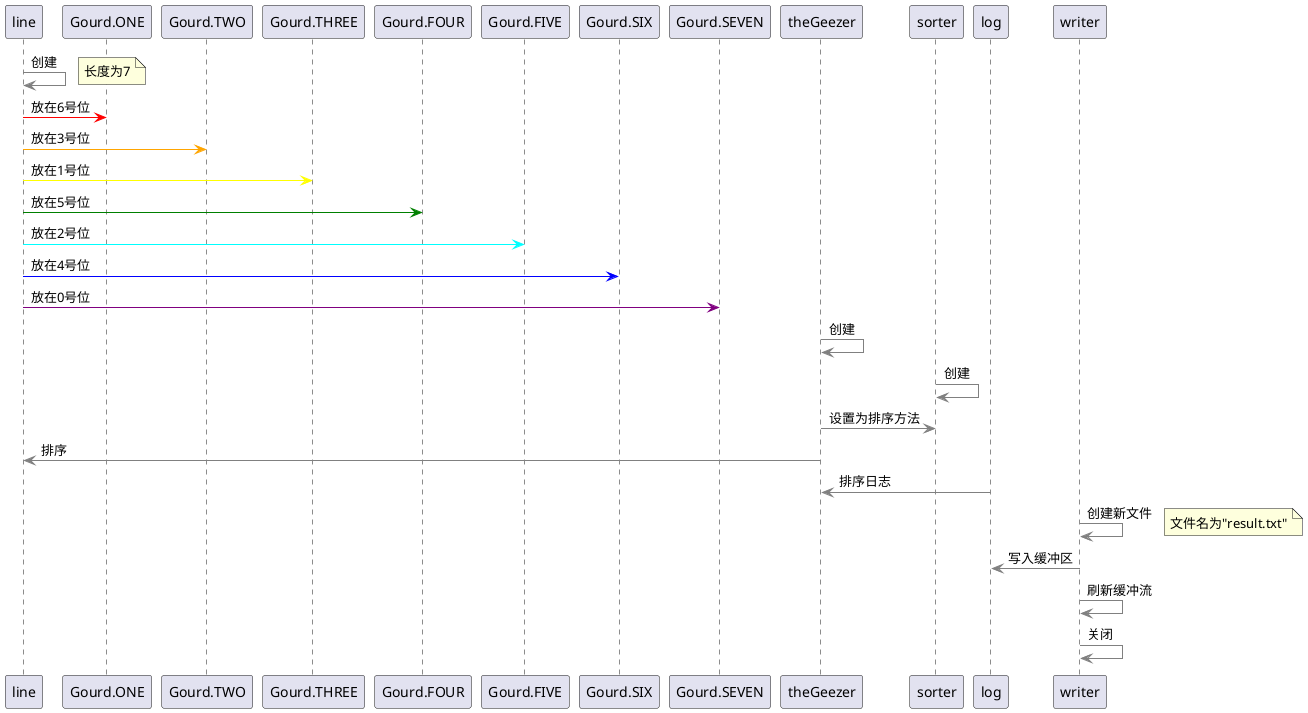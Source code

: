 @startuml 时序图
line-[#Grey]> line : 创建
note right
    长度为7
end note
line-[#Red]> Gourd.ONE : 放在6号位
line-[#Orange]> Gourd.TWO : 放在3号位
line-[#Yellow]> Gourd.THREE : 放在1号位
line-[#Green]> Gourd.FOUR : 放在5号位
line-[#Cyan]> Gourd.FIVE : 放在2号位
line-[#Blue]> Gourd.SIX : 放在4号位
line-[#Purple]> Gourd.SEVEN : 放在0号位

theGeezer-[#Grey]> theGeezer : 创建
sorter-[#Grey]> sorter : 创建
theGeezer-[#Grey]> sorter : 设置为排序方法
theGeezer-[#Grey]> line : 排序
log-[#Grey]> theGeezer : 排序日志
writer-[#Grey]> writer : 创建新文件
note right
    文件名为"result.txt"
end note
writer-[#Grey]> log : 写入缓冲区
writer-[#Grey]> writer : 刷新缓冲流
writer-[#Grey]> writer : 关闭
@enduml